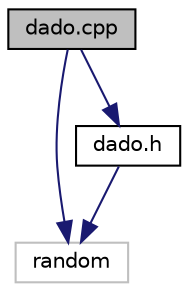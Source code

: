 digraph "dado.cpp"
{
  edge [fontname="Helvetica",fontsize="10",labelfontname="Helvetica",labelfontsize="10"];
  node [fontname="Helvetica",fontsize="10",shape=record];
  Node0 [label="dado.cpp",height=0.2,width=0.4,color="black", fillcolor="grey75", style="filled", fontcolor="black"];
  Node0 -> Node1 [color="midnightblue",fontsize="10",style="solid",fontname="Helvetica"];
  Node1 [label="random",height=0.2,width=0.4,color="grey75", fillcolor="white", style="filled"];
  Node0 -> Node2 [color="midnightblue",fontsize="10",style="solid",fontname="Helvetica"];
  Node2 [label="dado.h",height=0.2,width=0.4,color="black", fillcolor="white", style="filled",URL="$d6/d15/dado_8h.html",tooltip="Declara as assinaturas das funções e algumas variáveis para dado.cpp. "];
  Node2 -> Node1 [color="midnightblue",fontsize="10",style="solid",fontname="Helvetica"];
}
